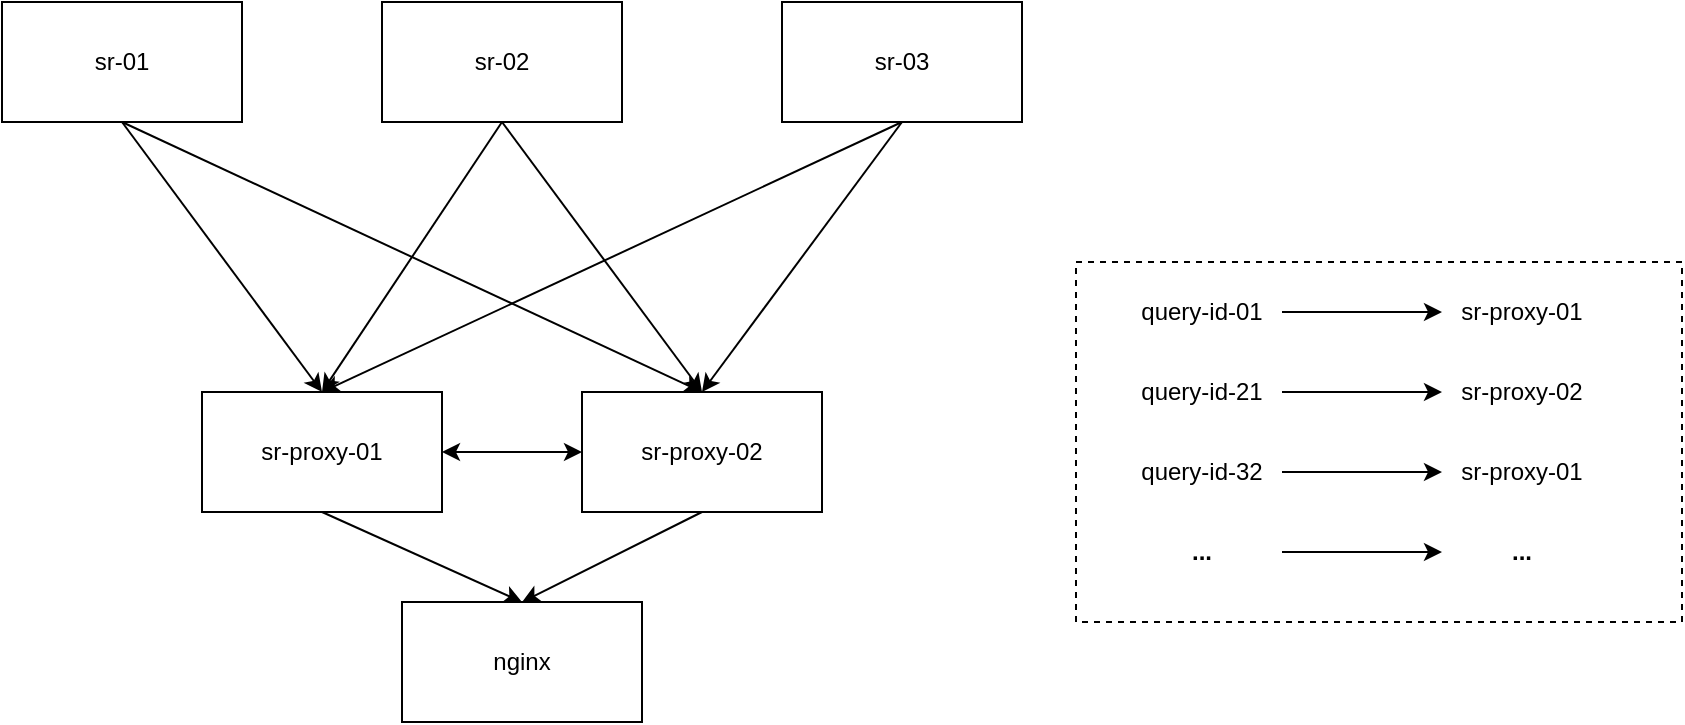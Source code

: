 <mxfile version="24.2.5" type="github">
  <diagram name="第 1 页" id="qqxL5CSrk2zaB-fKypSh">
    <mxGraphModel dx="1434" dy="780" grid="1" gridSize="10" guides="1" tooltips="1" connect="1" arrows="1" fold="1" page="1" pageScale="1" pageWidth="827" pageHeight="1169" math="0" shadow="0">
      <root>
        <mxCell id="0" />
        <mxCell id="1" parent="0" />
        <mxCell id="MN-8AR3ypXYrp9H_DOzf-1" value="sr-proxy-01" style="rounded=0;whiteSpace=wrap;html=1;" vertex="1" parent="1">
          <mxGeometry x="270" y="555" width="120" height="60" as="geometry" />
        </mxCell>
        <mxCell id="MN-8AR3ypXYrp9H_DOzf-2" value="sr-proxy-02" style="rounded=0;whiteSpace=wrap;html=1;" vertex="1" parent="1">
          <mxGeometry x="460" y="555" width="120" height="60" as="geometry" />
        </mxCell>
        <mxCell id="MN-8AR3ypXYrp9H_DOzf-3" value="sr-01" style="rounded=0;whiteSpace=wrap;html=1;" vertex="1" parent="1">
          <mxGeometry x="170" y="360" width="120" height="60" as="geometry" />
        </mxCell>
        <mxCell id="MN-8AR3ypXYrp9H_DOzf-4" value="sr-02" style="rounded=0;whiteSpace=wrap;html=1;" vertex="1" parent="1">
          <mxGeometry x="360" y="360" width="120" height="60" as="geometry" />
        </mxCell>
        <mxCell id="MN-8AR3ypXYrp9H_DOzf-5" value="sr-03" style="rounded=0;whiteSpace=wrap;html=1;" vertex="1" parent="1">
          <mxGeometry x="560" y="360" width="120" height="60" as="geometry" />
        </mxCell>
        <mxCell id="MN-8AR3ypXYrp9H_DOzf-6" value="nginx" style="rounded=0;whiteSpace=wrap;html=1;" vertex="1" parent="1">
          <mxGeometry x="370" y="660" width="120" height="60" as="geometry" />
        </mxCell>
        <mxCell id="MN-8AR3ypXYrp9H_DOzf-8" value="" style="endArrow=classic;html=1;rounded=0;exitX=0.5;exitY=1;exitDx=0;exitDy=0;entryX=0.5;entryY=0;entryDx=0;entryDy=0;" edge="1" parent="1" source="MN-8AR3ypXYrp9H_DOzf-3" target="MN-8AR3ypXYrp9H_DOzf-1">
          <mxGeometry width="50" height="50" relative="1" as="geometry">
            <mxPoint x="200" y="510" as="sourcePoint" />
            <mxPoint x="250" y="460" as="targetPoint" />
          </mxGeometry>
        </mxCell>
        <mxCell id="MN-8AR3ypXYrp9H_DOzf-9" value="" style="endArrow=classic;startArrow=classic;html=1;rounded=0;exitX=1;exitY=0.5;exitDx=0;exitDy=0;entryX=0;entryY=0.5;entryDx=0;entryDy=0;" edge="1" parent="1" source="MN-8AR3ypXYrp9H_DOzf-1" target="MN-8AR3ypXYrp9H_DOzf-2">
          <mxGeometry width="50" height="50" relative="1" as="geometry">
            <mxPoint x="390" y="530" as="sourcePoint" />
            <mxPoint x="440" y="480" as="targetPoint" />
          </mxGeometry>
        </mxCell>
        <mxCell id="MN-8AR3ypXYrp9H_DOzf-12" value="" style="endArrow=classic;html=1;rounded=0;exitX=0.5;exitY=1;exitDx=0;exitDy=0;entryX=0.5;entryY=0;entryDx=0;entryDy=0;" edge="1" parent="1" source="MN-8AR3ypXYrp9H_DOzf-4" target="MN-8AR3ypXYrp9H_DOzf-1">
          <mxGeometry width="50" height="50" relative="1" as="geometry">
            <mxPoint x="240" y="430" as="sourcePoint" />
            <mxPoint x="410" y="500" as="targetPoint" />
          </mxGeometry>
        </mxCell>
        <mxCell id="MN-8AR3ypXYrp9H_DOzf-13" value="" style="endArrow=classic;html=1;rounded=0;exitX=0.5;exitY=1;exitDx=0;exitDy=0;entryX=0.5;entryY=0;entryDx=0;entryDy=0;" edge="1" parent="1" source="MN-8AR3ypXYrp9H_DOzf-5" target="MN-8AR3ypXYrp9H_DOzf-1">
          <mxGeometry width="50" height="50" relative="1" as="geometry">
            <mxPoint x="250" y="440" as="sourcePoint" />
            <mxPoint x="350" y="575" as="targetPoint" />
          </mxGeometry>
        </mxCell>
        <mxCell id="MN-8AR3ypXYrp9H_DOzf-14" value="" style="endArrow=classic;html=1;rounded=0;exitX=0.5;exitY=1;exitDx=0;exitDy=0;entryX=0.5;entryY=0;entryDx=0;entryDy=0;" edge="1" parent="1" source="MN-8AR3ypXYrp9H_DOzf-3" target="MN-8AR3ypXYrp9H_DOzf-2">
          <mxGeometry width="50" height="50" relative="1" as="geometry">
            <mxPoint x="260" y="450" as="sourcePoint" />
            <mxPoint x="360" y="585" as="targetPoint" />
          </mxGeometry>
        </mxCell>
        <mxCell id="MN-8AR3ypXYrp9H_DOzf-15" value="" style="endArrow=classic;html=1;rounded=0;exitX=0.5;exitY=1;exitDx=0;exitDy=0;entryX=0.5;entryY=0;entryDx=0;entryDy=0;" edge="1" parent="1" source="MN-8AR3ypXYrp9H_DOzf-4" target="MN-8AR3ypXYrp9H_DOzf-2">
          <mxGeometry width="50" height="50" relative="1" as="geometry">
            <mxPoint x="270" y="460" as="sourcePoint" />
            <mxPoint x="370" y="595" as="targetPoint" />
          </mxGeometry>
        </mxCell>
        <mxCell id="MN-8AR3ypXYrp9H_DOzf-16" value="" style="endArrow=classic;html=1;rounded=0;exitX=0.5;exitY=1;exitDx=0;exitDy=0;entryX=0.5;entryY=0;entryDx=0;entryDy=0;" edge="1" parent="1" source="MN-8AR3ypXYrp9H_DOzf-5" target="MN-8AR3ypXYrp9H_DOzf-2">
          <mxGeometry width="50" height="50" relative="1" as="geometry">
            <mxPoint x="280" y="470" as="sourcePoint" />
            <mxPoint x="380" y="605" as="targetPoint" />
          </mxGeometry>
        </mxCell>
        <mxCell id="MN-8AR3ypXYrp9H_DOzf-17" value="" style="endArrow=classic;html=1;rounded=0;exitX=0.5;exitY=1;exitDx=0;exitDy=0;entryX=0.5;entryY=0;entryDx=0;entryDy=0;" edge="1" parent="1" source="MN-8AR3ypXYrp9H_DOzf-1" target="MN-8AR3ypXYrp9H_DOzf-6">
          <mxGeometry width="50" height="50" relative="1" as="geometry">
            <mxPoint x="290" y="480" as="sourcePoint" />
            <mxPoint x="390" y="615" as="targetPoint" />
          </mxGeometry>
        </mxCell>
        <mxCell id="MN-8AR3ypXYrp9H_DOzf-18" value="" style="endArrow=classic;html=1;rounded=0;exitX=0.5;exitY=1;exitDx=0;exitDy=0;" edge="1" parent="1" source="MN-8AR3ypXYrp9H_DOzf-2">
          <mxGeometry width="50" height="50" relative="1" as="geometry">
            <mxPoint x="300" y="490" as="sourcePoint" />
            <mxPoint x="430" y="660" as="targetPoint" />
          </mxGeometry>
        </mxCell>
        <mxCell id="MN-8AR3ypXYrp9H_DOzf-20" value="" style="rounded=0;whiteSpace=wrap;html=1;dashed=1;" vertex="1" parent="1">
          <mxGeometry x="707" y="490" width="303" height="180" as="geometry" />
        </mxCell>
        <mxCell id="MN-8AR3ypXYrp9H_DOzf-22" value="query-id-01" style="text;html=1;align=center;verticalAlign=middle;whiteSpace=wrap;rounded=0;" vertex="1" parent="1">
          <mxGeometry x="730" y="500" width="80" height="30" as="geometry" />
        </mxCell>
        <mxCell id="MN-8AR3ypXYrp9H_DOzf-23" value="sr-proxy-01" style="text;html=1;align=center;verticalAlign=middle;whiteSpace=wrap;rounded=0;" vertex="1" parent="1">
          <mxGeometry x="890" y="500" width="80" height="30" as="geometry" />
        </mxCell>
        <mxCell id="MN-8AR3ypXYrp9H_DOzf-24" value="" style="endArrow=classic;html=1;rounded=0;exitX=1;exitY=0.5;exitDx=0;exitDy=0;entryX=0;entryY=0.5;entryDx=0;entryDy=0;" edge="1" parent="1" source="MN-8AR3ypXYrp9H_DOzf-22" target="MN-8AR3ypXYrp9H_DOzf-23">
          <mxGeometry width="50" height="50" relative="1" as="geometry">
            <mxPoint x="850" y="600" as="sourcePoint" />
            <mxPoint x="900" y="550" as="targetPoint" />
          </mxGeometry>
        </mxCell>
        <mxCell id="MN-8AR3ypXYrp9H_DOzf-29" value="query-id-21" style="text;html=1;align=center;verticalAlign=middle;whiteSpace=wrap;rounded=0;" vertex="1" parent="1">
          <mxGeometry x="730" y="540" width="80" height="30" as="geometry" />
        </mxCell>
        <mxCell id="MN-8AR3ypXYrp9H_DOzf-30" value="sr-proxy-02" style="text;html=1;align=center;verticalAlign=middle;whiteSpace=wrap;rounded=0;" vertex="1" parent="1">
          <mxGeometry x="890" y="540" width="80" height="30" as="geometry" />
        </mxCell>
        <mxCell id="MN-8AR3ypXYrp9H_DOzf-31" value="" style="endArrow=classic;html=1;rounded=0;exitX=1;exitY=0.5;exitDx=0;exitDy=0;entryX=0;entryY=0.5;entryDx=0;entryDy=0;" edge="1" parent="1" source="MN-8AR3ypXYrp9H_DOzf-29" target="MN-8AR3ypXYrp9H_DOzf-30">
          <mxGeometry width="50" height="50" relative="1" as="geometry">
            <mxPoint x="850" y="640" as="sourcePoint" />
            <mxPoint x="900" y="590" as="targetPoint" />
          </mxGeometry>
        </mxCell>
        <mxCell id="MN-8AR3ypXYrp9H_DOzf-32" value="query-id-32" style="text;html=1;align=center;verticalAlign=middle;whiteSpace=wrap;rounded=0;" vertex="1" parent="1">
          <mxGeometry x="730" y="580" width="80" height="30" as="geometry" />
        </mxCell>
        <mxCell id="MN-8AR3ypXYrp9H_DOzf-33" value="sr-proxy-01" style="text;html=1;align=center;verticalAlign=middle;whiteSpace=wrap;rounded=0;" vertex="1" parent="1">
          <mxGeometry x="890" y="580" width="80" height="30" as="geometry" />
        </mxCell>
        <mxCell id="MN-8AR3ypXYrp9H_DOzf-34" value="" style="endArrow=classic;html=1;rounded=0;exitX=1;exitY=0.5;exitDx=0;exitDy=0;entryX=0;entryY=0.5;entryDx=0;entryDy=0;" edge="1" parent="1" source="MN-8AR3ypXYrp9H_DOzf-32" target="MN-8AR3ypXYrp9H_DOzf-33">
          <mxGeometry width="50" height="50" relative="1" as="geometry">
            <mxPoint x="850" y="680" as="sourcePoint" />
            <mxPoint x="900" y="630" as="targetPoint" />
          </mxGeometry>
        </mxCell>
        <mxCell id="MN-8AR3ypXYrp9H_DOzf-35" value="..." style="text;html=1;align=center;verticalAlign=middle;whiteSpace=wrap;rounded=0;fontStyle=1" vertex="1" parent="1">
          <mxGeometry x="730" y="620" width="80" height="30" as="geometry" />
        </mxCell>
        <mxCell id="MN-8AR3ypXYrp9H_DOzf-36" value="..." style="text;html=1;align=center;verticalAlign=middle;whiteSpace=wrap;rounded=0;fontStyle=1" vertex="1" parent="1">
          <mxGeometry x="890" y="620" width="80" height="30" as="geometry" />
        </mxCell>
        <mxCell id="MN-8AR3ypXYrp9H_DOzf-37" value="" style="endArrow=classic;html=1;rounded=0;exitX=1;exitY=0.5;exitDx=0;exitDy=0;entryX=0;entryY=0.5;entryDx=0;entryDy=0;fontStyle=1" edge="1" parent="1" source="MN-8AR3ypXYrp9H_DOzf-35" target="MN-8AR3ypXYrp9H_DOzf-36">
          <mxGeometry width="50" height="50" relative="1" as="geometry">
            <mxPoint x="850" y="720" as="sourcePoint" />
            <mxPoint x="900" y="670" as="targetPoint" />
          </mxGeometry>
        </mxCell>
      </root>
    </mxGraphModel>
  </diagram>
</mxfile>
